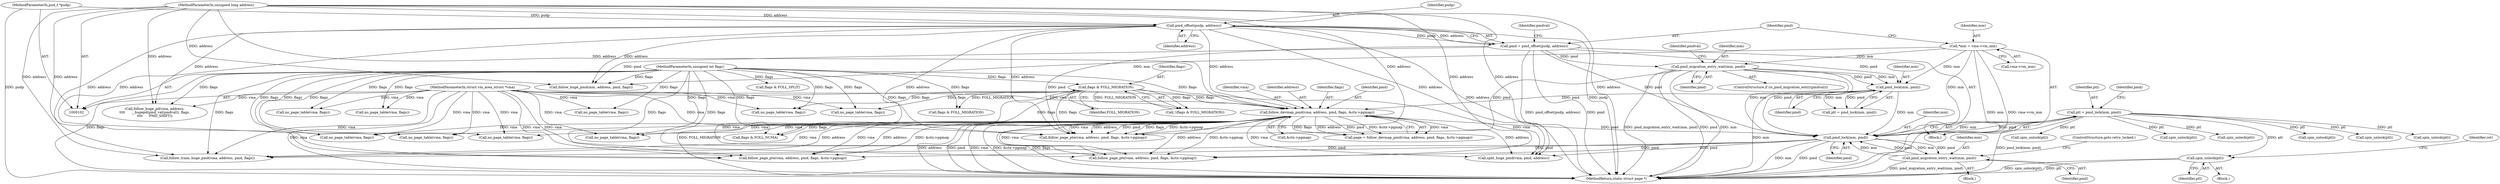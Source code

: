 digraph "0_linux_6b3a707736301c2128ca85ce85fb13f60b5e350a_5@pointer" {
"1000353" [label="(Call,spin_unlock(ptl))"];
"1000279" [label="(Call,ptl = pmd_lock(mm, pmd))"];
"1000281" [label="(Call,pmd_lock(mm, pmd))"];
"1000232" [label="(Call,pmd_lock(mm, pmd))"];
"1000114" [label="(Call,*mm = vma->vm_mm)"];
"1000210" [label="(Call,pmd_migration_entry_wait(mm, pmd))"];
"1000119" [label="(Call,pmd = pmd_offset(pudp, address))"];
"1000121" [label="(Call,pmd_offset(pudp, address))"];
"1000105" [label="(MethodParameterIn,pud_t *pudp)"];
"1000104" [label="(MethodParameterIn,unsigned long address)"];
"1000315" [label="(Call,pmd_migration_entry_wait(mm, pmd))"];
"1000237" [label="(Call,follow_devmap_pmd(vma, address, pmd, flags, &ctx->pgmap))"];
"1000103" [label="(MethodParameterIn,struct vm_area_struct *vma)"];
"1000194" [label="(Call,flags & FOLL_MIGRATION)"];
"1000106" [label="(MethodParameterIn,unsigned int flags)"];
"1000238" [label="(Identifier,vma)"];
"1000125" [label="(Identifier,pmdval)"];
"1000239" [label="(Identifier,address)"];
"1000210" [label="(Call,pmd_migration_entry_wait(mm, pmd))"];
"1000104" [label="(MethodParameterIn,unsigned long address)"];
"1000302" [label="(Block,)"];
"1000356" [label="(Identifier,ret)"];
"1000275" [label="(Call,no_page_table(vma, flags))"];
"1000258" [label="(Call,follow_page_pte(vma, address, pmd, flags, &ctx->pgmap))"];
"1000400" [label="(Call,no_page_table(vma, flags))"];
"1000234" [label="(Identifier,pmd)"];
"1000195" [label="(Identifier,flags)"];
"1000315" [label="(Call,pmd_migration_entry_wait(mm, pmd))"];
"1000193" [label="(Call,!(flags & FOLL_MIGRATION))"];
"1000354" [label="(Identifier,ptl)"];
"1000182" [label="(Call,no_page_table(vma, flags))"];
"1000194" [label="(Call,flags & FOLL_MIGRATION)"];
"1000198" [label="(Call,no_page_table(vma, flags))"];
"1000326" [label="(Call,spin_unlock(ptl))"];
"1000303" [label="(Call,spin_unlock(ptl))"];
"1000123" [label="(Identifier,address)"];
"1000122" [label="(Identifier,pudp)"];
"1000353" [label="(Call,spin_unlock(ptl))"];
"1000279" [label="(Call,ptl = pmd_lock(mm, pmd))"];
"1000316" [label="(Identifier,mm)"];
"1000269" [label="(Call,flags & FOLL_NUMA)"];
"1000114" [label="(Call,*mm = vma->vm_mm)"];
"1000419" [label="(Call,follow_trans_huge_pmd(vma, address, pmd, flags))"];
"1000293" [label="(Call,no_page_table(vma, flags))"];
"1000435" [label="(MethodReturn,static struct page *)"];
"1000158" [label="(Call,no_page_table(vma, flags))"];
"1000214" [label="(Identifier,pmdval)"];
"1000317" [label="(Identifier,pmd)"];
"1000280" [label="(Identifier,ptl)"];
"1000106" [label="(MethodParameterIn,unsigned int flags)"];
"1000312" [label="(Call,no_page_table(vma, flags))"];
"1000212" [label="(Identifier,pmd)"];
"1000207" [label="(ControlStructure,if (is_pmd_migration_entry(pmdval)))"];
"1000241" [label="(Identifier,flags)"];
"1000383" [label="(Call,spin_unlock(ptl))"];
"1000240" [label="(Identifier,pmd)"];
"1000222" [label="(Call,no_page_table(vma, flags))"];
"1000281" [label="(Call,pmd_lock(mm, pmd))"];
"1000103" [label="(MethodParameterIn,struct vm_area_struct *vma)"];
"1000119" [label="(Call,pmd = pmd_offset(pudp, address))"];
"1000308" [label="(Call,flags & FOLL_MIGRATION)"];
"1000377" [label="(Call,spin_unlock(ptl))"];
"1000148" [label="(Call,follow_huge_pmd(mm, address, pmd, flags))"];
"1000211" [label="(Identifier,mm)"];
"1000339" [label="(Call,flags & FOLL_SPLIT)"];
"1000288" [label="(Identifier,pmd)"];
"1000408" [label="(Call,follow_page_pte(vma, address, pmd, flags, &ctx->pgmap))"];
"1000120" [label="(Identifier,pmd)"];
"1000169" [label="(Call,follow_huge_pd(vma, address,\n\t\t\t\t      __hugepd(pmd_val(pmdval)), flags,\n\t\t\t\t      PMD_SHIFT))"];
"1000108" [label="(Block,)"];
"1000318" [label="(ControlStructure,goto retry_locked;)"];
"1000237" [label="(Call,follow_devmap_pmd(vma, address, pmd, flags, &ctx->pgmap))"];
"1000233" [label="(Identifier,mm)"];
"1000242" [label="(Call,&ctx->pgmap)"];
"1000121" [label="(Call,pmd_offset(pudp, address))"];
"1000283" [label="(Identifier,pmd)"];
"1000115" [label="(Identifier,mm)"];
"1000424" [label="(Call,spin_unlock(ptl))"];
"1000352" [label="(Block,)"];
"1000282" [label="(Identifier,mm)"];
"1000329" [label="(Call,follow_page_pte(vma, address, pmd, flags, &ctx->pgmap))"];
"1000116" [label="(Call,vma->vm_mm)"];
"1000133" [label="(Call,no_page_table(vma, flags))"];
"1000230" [label="(Call,ptl = pmd_lock(mm, pmd))"];
"1000290" [label="(Call,spin_unlock(ptl))"];
"1000235" [label="(Call,page = follow_devmap_pmd(vma, address, pmd, flags, &ctx->pgmap))"];
"1000105" [label="(MethodParameterIn,pud_t *pudp)"];
"1000358" [label="(Call,split_huge_pmd(vma, pmd, address))"];
"1000232" [label="(Call,pmd_lock(mm, pmd))"];
"1000196" [label="(Identifier,FOLL_MIGRATION)"];
"1000353" -> "1000352"  [label="AST: "];
"1000353" -> "1000354"  [label="CFG: "];
"1000354" -> "1000353"  [label="AST: "];
"1000356" -> "1000353"  [label="CFG: "];
"1000353" -> "1000435"  [label="DDG: spin_unlock(ptl)"];
"1000353" -> "1000435"  [label="DDG: ptl"];
"1000279" -> "1000353"  [label="DDG: ptl"];
"1000279" -> "1000108"  [label="AST: "];
"1000279" -> "1000281"  [label="CFG: "];
"1000280" -> "1000279"  [label="AST: "];
"1000281" -> "1000279"  [label="AST: "];
"1000288" -> "1000279"  [label="CFG: "];
"1000279" -> "1000435"  [label="DDG: pmd_lock(mm, pmd)"];
"1000281" -> "1000279"  [label="DDG: mm"];
"1000281" -> "1000279"  [label="DDG: pmd"];
"1000279" -> "1000290"  [label="DDG: ptl"];
"1000279" -> "1000303"  [label="DDG: ptl"];
"1000279" -> "1000326"  [label="DDG: ptl"];
"1000279" -> "1000377"  [label="DDG: ptl"];
"1000279" -> "1000383"  [label="DDG: ptl"];
"1000279" -> "1000424"  [label="DDG: ptl"];
"1000281" -> "1000283"  [label="CFG: "];
"1000282" -> "1000281"  [label="AST: "];
"1000283" -> "1000281"  [label="AST: "];
"1000281" -> "1000435"  [label="DDG: mm"];
"1000281" -> "1000435"  [label="DDG: pmd"];
"1000232" -> "1000281"  [label="DDG: mm"];
"1000315" -> "1000281"  [label="DDG: mm"];
"1000315" -> "1000281"  [label="DDG: pmd"];
"1000114" -> "1000281"  [label="DDG: mm"];
"1000210" -> "1000281"  [label="DDG: mm"];
"1000210" -> "1000281"  [label="DDG: pmd"];
"1000237" -> "1000281"  [label="DDG: pmd"];
"1000119" -> "1000281"  [label="DDG: pmd"];
"1000281" -> "1000315"  [label="DDG: mm"];
"1000281" -> "1000315"  [label="DDG: pmd"];
"1000281" -> "1000329"  [label="DDG: pmd"];
"1000281" -> "1000358"  [label="DDG: pmd"];
"1000281" -> "1000408"  [label="DDG: pmd"];
"1000281" -> "1000419"  [label="DDG: pmd"];
"1000232" -> "1000230"  [label="AST: "];
"1000232" -> "1000234"  [label="CFG: "];
"1000233" -> "1000232"  [label="AST: "];
"1000234" -> "1000232"  [label="AST: "];
"1000230" -> "1000232"  [label="CFG: "];
"1000232" -> "1000435"  [label="DDG: mm"];
"1000232" -> "1000230"  [label="DDG: mm"];
"1000232" -> "1000230"  [label="DDG: pmd"];
"1000114" -> "1000232"  [label="DDG: mm"];
"1000210" -> "1000232"  [label="DDG: mm"];
"1000210" -> "1000232"  [label="DDG: pmd"];
"1000119" -> "1000232"  [label="DDG: pmd"];
"1000232" -> "1000237"  [label="DDG: pmd"];
"1000114" -> "1000108"  [label="AST: "];
"1000114" -> "1000116"  [label="CFG: "];
"1000115" -> "1000114"  [label="AST: "];
"1000116" -> "1000114"  [label="AST: "];
"1000120" -> "1000114"  [label="CFG: "];
"1000114" -> "1000435"  [label="DDG: mm"];
"1000114" -> "1000435"  [label="DDG: vma->vm_mm"];
"1000114" -> "1000148"  [label="DDG: mm"];
"1000114" -> "1000210"  [label="DDG: mm"];
"1000210" -> "1000207"  [label="AST: "];
"1000210" -> "1000212"  [label="CFG: "];
"1000211" -> "1000210"  [label="AST: "];
"1000212" -> "1000210"  [label="AST: "];
"1000214" -> "1000210"  [label="CFG: "];
"1000210" -> "1000435"  [label="DDG: pmd_migration_entry_wait(mm, pmd)"];
"1000210" -> "1000435"  [label="DDG: pmd"];
"1000210" -> "1000435"  [label="DDG: mm"];
"1000119" -> "1000210"  [label="DDG: pmd"];
"1000210" -> "1000258"  [label="DDG: pmd"];
"1000119" -> "1000108"  [label="AST: "];
"1000119" -> "1000121"  [label="CFG: "];
"1000120" -> "1000119"  [label="AST: "];
"1000121" -> "1000119"  [label="AST: "];
"1000125" -> "1000119"  [label="CFG: "];
"1000119" -> "1000435"  [label="DDG: pmd_offset(pudp, address)"];
"1000119" -> "1000435"  [label="DDG: pmd"];
"1000121" -> "1000119"  [label="DDG: pudp"];
"1000121" -> "1000119"  [label="DDG: address"];
"1000119" -> "1000148"  [label="DDG: pmd"];
"1000119" -> "1000258"  [label="DDG: pmd"];
"1000121" -> "1000123"  [label="CFG: "];
"1000122" -> "1000121"  [label="AST: "];
"1000123" -> "1000121"  [label="AST: "];
"1000121" -> "1000435"  [label="DDG: address"];
"1000121" -> "1000435"  [label="DDG: pudp"];
"1000105" -> "1000121"  [label="DDG: pudp"];
"1000104" -> "1000121"  [label="DDG: address"];
"1000121" -> "1000148"  [label="DDG: address"];
"1000121" -> "1000169"  [label="DDG: address"];
"1000121" -> "1000237"  [label="DDG: address"];
"1000121" -> "1000258"  [label="DDG: address"];
"1000121" -> "1000329"  [label="DDG: address"];
"1000121" -> "1000358"  [label="DDG: address"];
"1000121" -> "1000408"  [label="DDG: address"];
"1000121" -> "1000419"  [label="DDG: address"];
"1000105" -> "1000102"  [label="AST: "];
"1000105" -> "1000435"  [label="DDG: pudp"];
"1000104" -> "1000102"  [label="AST: "];
"1000104" -> "1000435"  [label="DDG: address"];
"1000104" -> "1000148"  [label="DDG: address"];
"1000104" -> "1000169"  [label="DDG: address"];
"1000104" -> "1000237"  [label="DDG: address"];
"1000104" -> "1000258"  [label="DDG: address"];
"1000104" -> "1000329"  [label="DDG: address"];
"1000104" -> "1000358"  [label="DDG: address"];
"1000104" -> "1000408"  [label="DDG: address"];
"1000104" -> "1000419"  [label="DDG: address"];
"1000315" -> "1000302"  [label="AST: "];
"1000315" -> "1000317"  [label="CFG: "];
"1000316" -> "1000315"  [label="AST: "];
"1000317" -> "1000315"  [label="AST: "];
"1000318" -> "1000315"  [label="CFG: "];
"1000315" -> "1000435"  [label="DDG: pmd_migration_entry_wait(mm, pmd)"];
"1000237" -> "1000235"  [label="AST: "];
"1000237" -> "1000242"  [label="CFG: "];
"1000238" -> "1000237"  [label="AST: "];
"1000239" -> "1000237"  [label="AST: "];
"1000240" -> "1000237"  [label="AST: "];
"1000241" -> "1000237"  [label="AST: "];
"1000242" -> "1000237"  [label="AST: "];
"1000235" -> "1000237"  [label="CFG: "];
"1000237" -> "1000435"  [label="DDG: address"];
"1000237" -> "1000435"  [label="DDG: pmd"];
"1000237" -> "1000435"  [label="DDG: vma"];
"1000237" -> "1000435"  [label="DDG: &ctx->pgmap"];
"1000237" -> "1000435"  [label="DDG: flags"];
"1000237" -> "1000235"  [label="DDG: vma"];
"1000237" -> "1000235"  [label="DDG: flags"];
"1000237" -> "1000235"  [label="DDG: address"];
"1000237" -> "1000235"  [label="DDG: pmd"];
"1000237" -> "1000235"  [label="DDG: &ctx->pgmap"];
"1000103" -> "1000237"  [label="DDG: vma"];
"1000194" -> "1000237"  [label="DDG: flags"];
"1000106" -> "1000237"  [label="DDG: flags"];
"1000237" -> "1000258"  [label="DDG: vma"];
"1000237" -> "1000258"  [label="DDG: address"];
"1000237" -> "1000258"  [label="DDG: pmd"];
"1000237" -> "1000258"  [label="DDG: flags"];
"1000237" -> "1000258"  [label="DDG: &ctx->pgmap"];
"1000237" -> "1000269"  [label="DDG: flags"];
"1000237" -> "1000275"  [label="DDG: vma"];
"1000237" -> "1000293"  [label="DDG: vma"];
"1000237" -> "1000312"  [label="DDG: vma"];
"1000237" -> "1000329"  [label="DDG: vma"];
"1000237" -> "1000329"  [label="DDG: address"];
"1000237" -> "1000329"  [label="DDG: &ctx->pgmap"];
"1000237" -> "1000358"  [label="DDG: vma"];
"1000237" -> "1000358"  [label="DDG: address"];
"1000237" -> "1000400"  [label="DDG: vma"];
"1000237" -> "1000408"  [label="DDG: vma"];
"1000237" -> "1000408"  [label="DDG: address"];
"1000237" -> "1000408"  [label="DDG: &ctx->pgmap"];
"1000237" -> "1000419"  [label="DDG: vma"];
"1000237" -> "1000419"  [label="DDG: address"];
"1000103" -> "1000102"  [label="AST: "];
"1000103" -> "1000435"  [label="DDG: vma"];
"1000103" -> "1000133"  [label="DDG: vma"];
"1000103" -> "1000158"  [label="DDG: vma"];
"1000103" -> "1000169"  [label="DDG: vma"];
"1000103" -> "1000182"  [label="DDG: vma"];
"1000103" -> "1000198"  [label="DDG: vma"];
"1000103" -> "1000222"  [label="DDG: vma"];
"1000103" -> "1000258"  [label="DDG: vma"];
"1000103" -> "1000275"  [label="DDG: vma"];
"1000103" -> "1000293"  [label="DDG: vma"];
"1000103" -> "1000312"  [label="DDG: vma"];
"1000103" -> "1000329"  [label="DDG: vma"];
"1000103" -> "1000358"  [label="DDG: vma"];
"1000103" -> "1000400"  [label="DDG: vma"];
"1000103" -> "1000408"  [label="DDG: vma"];
"1000103" -> "1000419"  [label="DDG: vma"];
"1000194" -> "1000193"  [label="AST: "];
"1000194" -> "1000196"  [label="CFG: "];
"1000195" -> "1000194"  [label="AST: "];
"1000196" -> "1000194"  [label="AST: "];
"1000193" -> "1000194"  [label="CFG: "];
"1000194" -> "1000435"  [label="DDG: FOLL_MIGRATION"];
"1000194" -> "1000193"  [label="DDG: flags"];
"1000194" -> "1000193"  [label="DDG: FOLL_MIGRATION"];
"1000106" -> "1000194"  [label="DDG: flags"];
"1000194" -> "1000198"  [label="DDG: flags"];
"1000194" -> "1000222"  [label="DDG: flags"];
"1000194" -> "1000258"  [label="DDG: flags"];
"1000194" -> "1000269"  [label="DDG: flags"];
"1000194" -> "1000308"  [label="DDG: FOLL_MIGRATION"];
"1000106" -> "1000102"  [label="AST: "];
"1000106" -> "1000435"  [label="DDG: flags"];
"1000106" -> "1000133"  [label="DDG: flags"];
"1000106" -> "1000148"  [label="DDG: flags"];
"1000106" -> "1000158"  [label="DDG: flags"];
"1000106" -> "1000169"  [label="DDG: flags"];
"1000106" -> "1000182"  [label="DDG: flags"];
"1000106" -> "1000198"  [label="DDG: flags"];
"1000106" -> "1000222"  [label="DDG: flags"];
"1000106" -> "1000258"  [label="DDG: flags"];
"1000106" -> "1000269"  [label="DDG: flags"];
"1000106" -> "1000275"  [label="DDG: flags"];
"1000106" -> "1000293"  [label="DDG: flags"];
"1000106" -> "1000308"  [label="DDG: flags"];
"1000106" -> "1000312"  [label="DDG: flags"];
"1000106" -> "1000329"  [label="DDG: flags"];
"1000106" -> "1000339"  [label="DDG: flags"];
"1000106" -> "1000400"  [label="DDG: flags"];
"1000106" -> "1000408"  [label="DDG: flags"];
"1000106" -> "1000419"  [label="DDG: flags"];
}
